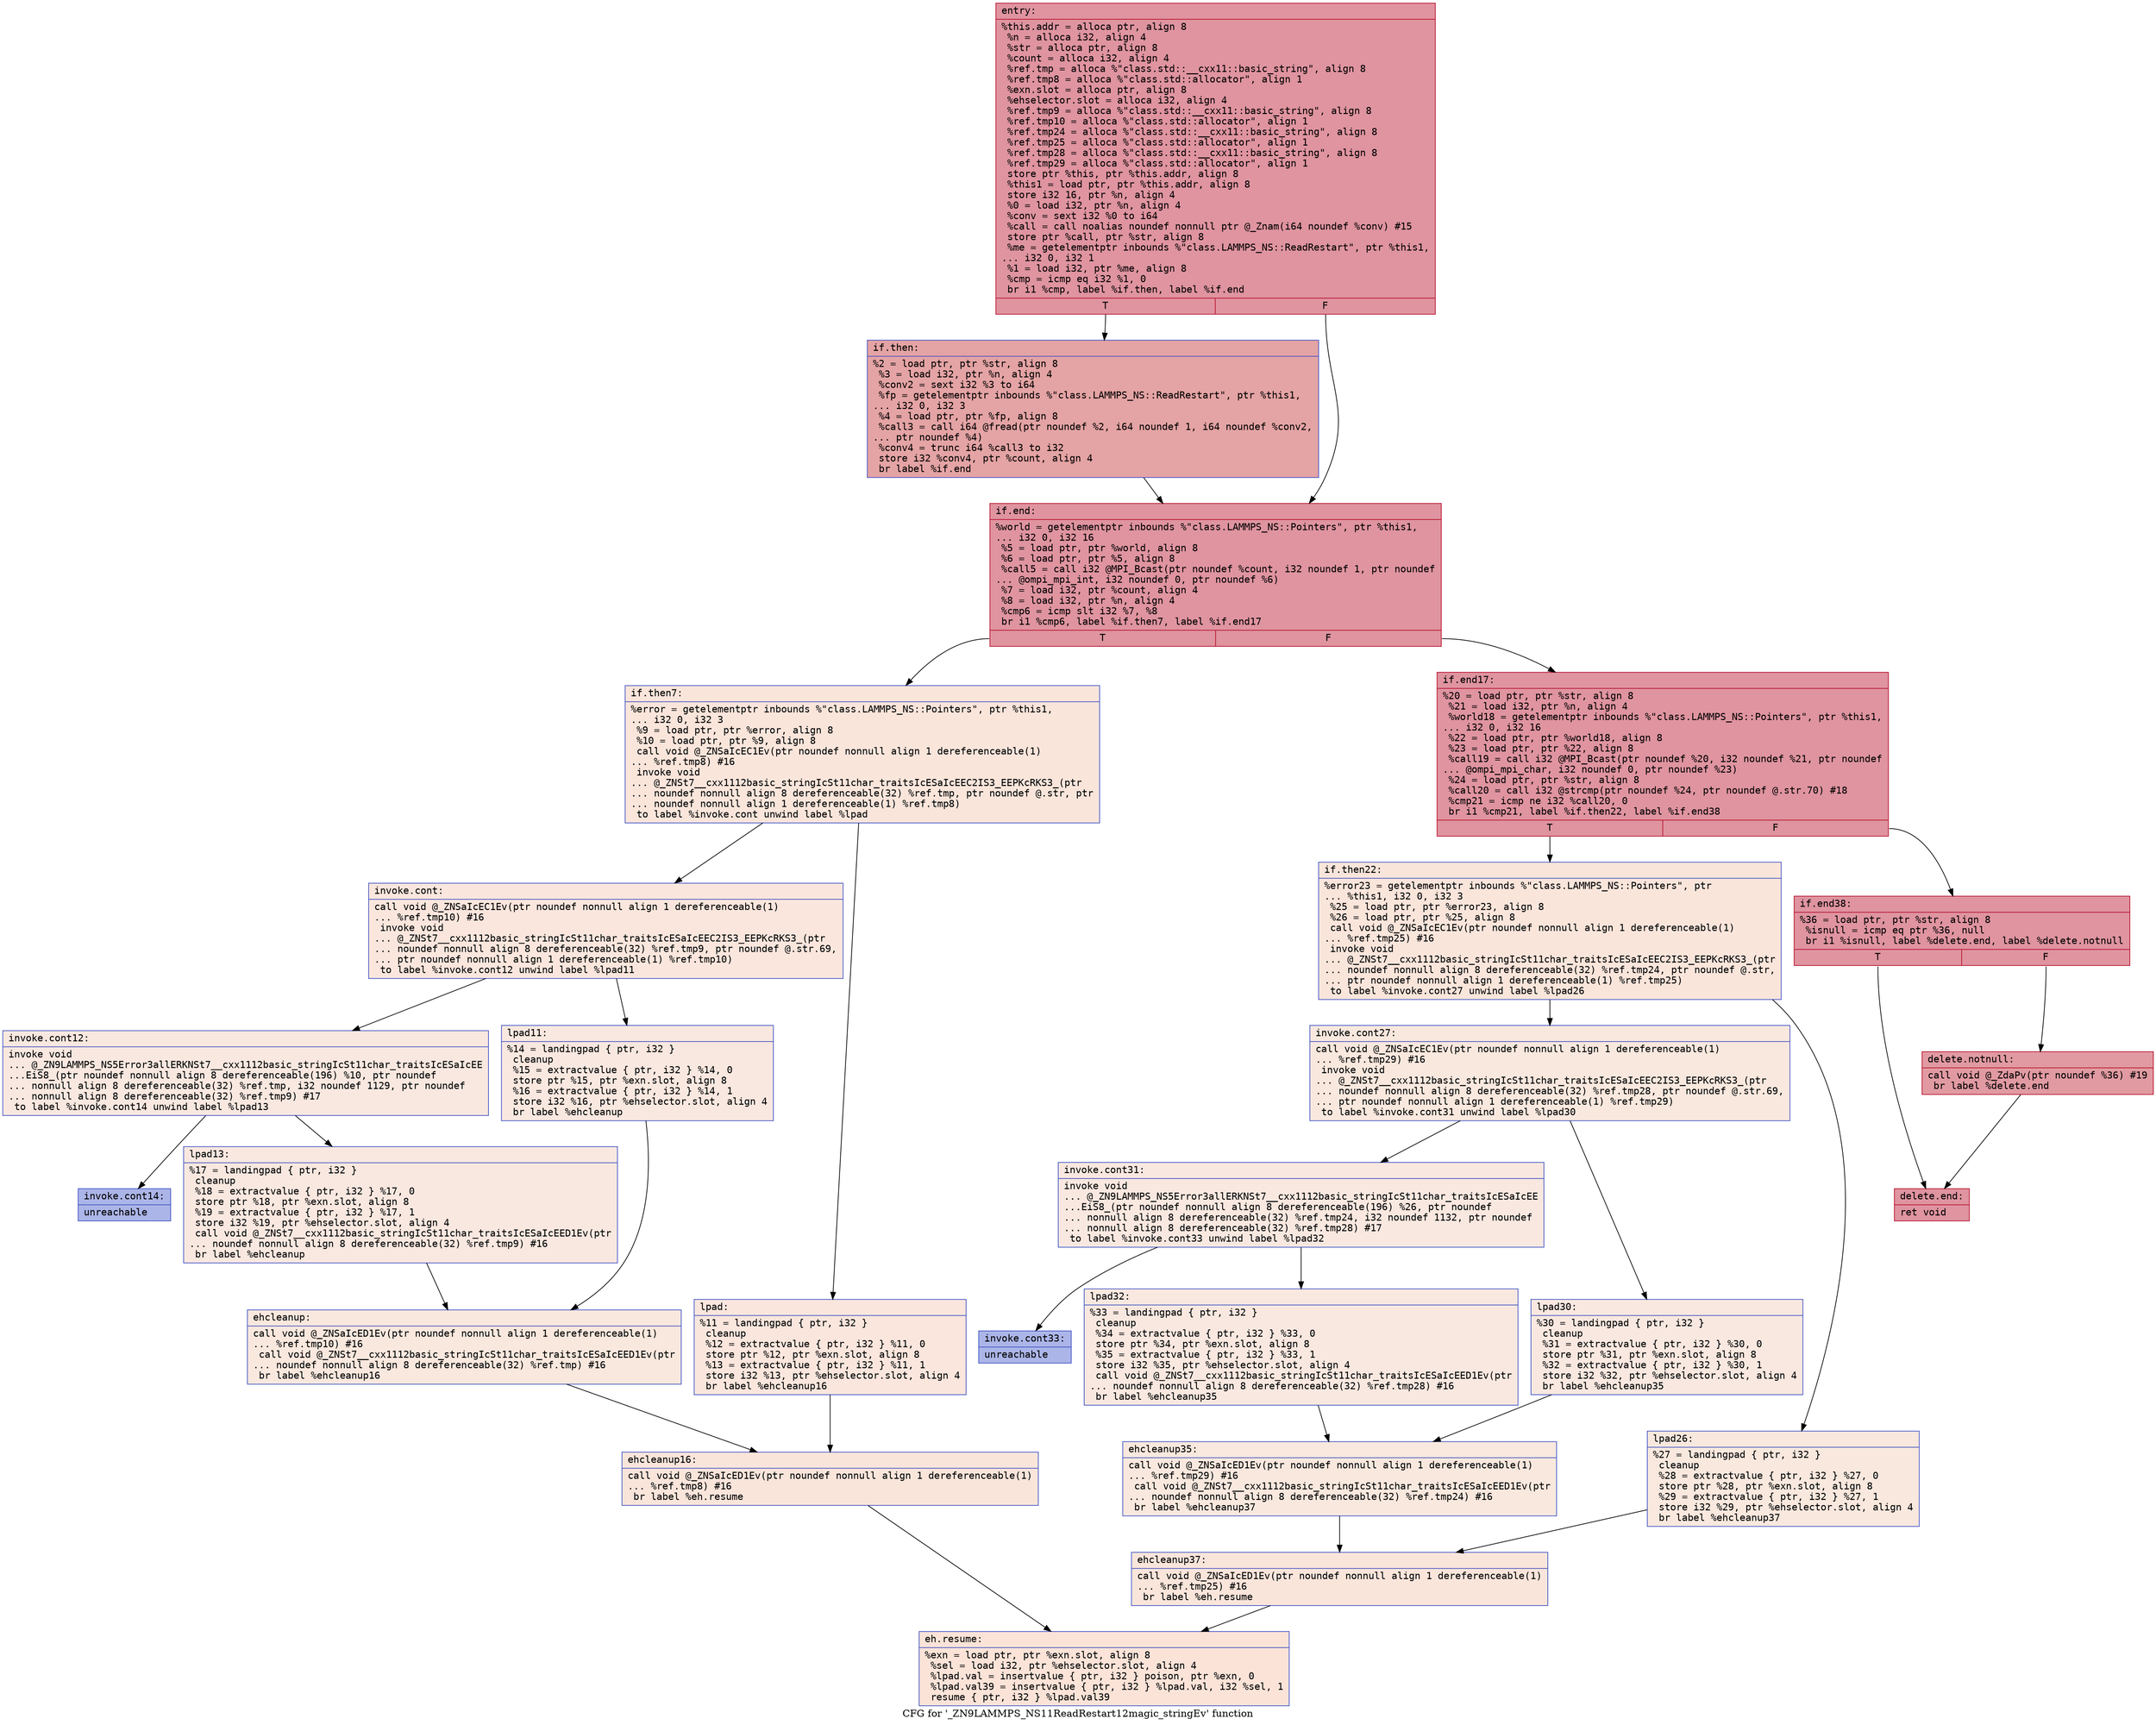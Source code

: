 digraph "CFG for '_ZN9LAMMPS_NS11ReadRestart12magic_stringEv' function" {
	label="CFG for '_ZN9LAMMPS_NS11ReadRestart12magic_stringEv' function";

	Node0x55bc18b99930 [shape=record,color="#b70d28ff", style=filled, fillcolor="#b70d2870" fontname="Courier",label="{entry:\l|  %this.addr = alloca ptr, align 8\l  %n = alloca i32, align 4\l  %str = alloca ptr, align 8\l  %count = alloca i32, align 4\l  %ref.tmp = alloca %\"class.std::__cxx11::basic_string\", align 8\l  %ref.tmp8 = alloca %\"class.std::allocator\", align 1\l  %exn.slot = alloca ptr, align 8\l  %ehselector.slot = alloca i32, align 4\l  %ref.tmp9 = alloca %\"class.std::__cxx11::basic_string\", align 8\l  %ref.tmp10 = alloca %\"class.std::allocator\", align 1\l  %ref.tmp24 = alloca %\"class.std::__cxx11::basic_string\", align 8\l  %ref.tmp25 = alloca %\"class.std::allocator\", align 1\l  %ref.tmp28 = alloca %\"class.std::__cxx11::basic_string\", align 8\l  %ref.tmp29 = alloca %\"class.std::allocator\", align 1\l  store ptr %this, ptr %this.addr, align 8\l  %this1 = load ptr, ptr %this.addr, align 8\l  store i32 16, ptr %n, align 4\l  %0 = load i32, ptr %n, align 4\l  %conv = sext i32 %0 to i64\l  %call = call noalias noundef nonnull ptr @_Znam(i64 noundef %conv) #15\l  store ptr %call, ptr %str, align 8\l  %me = getelementptr inbounds %\"class.LAMMPS_NS::ReadRestart\", ptr %this1,\l... i32 0, i32 1\l  %1 = load i32, ptr %me, align 8\l  %cmp = icmp eq i32 %1, 0\l  br i1 %cmp, label %if.then, label %if.end\l|{<s0>T|<s1>F}}"];
	Node0x55bc18b99930:s0 -> Node0x55bc18b9a9c0[tooltip="entry -> if.then\nProbability 37.50%" ];
	Node0x55bc18b99930:s1 -> Node0x55bc18b9aa30[tooltip="entry -> if.end\nProbability 62.50%" ];
	Node0x55bc18b9a9c0 [shape=record,color="#3d50c3ff", style=filled, fillcolor="#c32e3170" fontname="Courier",label="{if.then:\l|  %2 = load ptr, ptr %str, align 8\l  %3 = load i32, ptr %n, align 4\l  %conv2 = sext i32 %3 to i64\l  %fp = getelementptr inbounds %\"class.LAMMPS_NS::ReadRestart\", ptr %this1,\l... i32 0, i32 3\l  %4 = load ptr, ptr %fp, align 8\l  %call3 = call i64 @fread(ptr noundef %2, i64 noundef 1, i64 noundef %conv2,\l... ptr noundef %4)\l  %conv4 = trunc i64 %call3 to i32\l  store i32 %conv4, ptr %count, align 4\l  br label %if.end\l}"];
	Node0x55bc18b9a9c0 -> Node0x55bc18b9aa30[tooltip="if.then -> if.end\nProbability 100.00%" ];
	Node0x55bc18b9aa30 [shape=record,color="#b70d28ff", style=filled, fillcolor="#b70d2870" fontname="Courier",label="{if.end:\l|  %world = getelementptr inbounds %\"class.LAMMPS_NS::Pointers\", ptr %this1,\l... i32 0, i32 16\l  %5 = load ptr, ptr %world, align 8\l  %6 = load ptr, ptr %5, align 8\l  %call5 = call i32 @MPI_Bcast(ptr noundef %count, i32 noundef 1, ptr noundef\l... @ompi_mpi_int, i32 noundef 0, ptr noundef %6)\l  %7 = load i32, ptr %count, align 4\l  %8 = load i32, ptr %n, align 4\l  %cmp6 = icmp slt i32 %7, %8\l  br i1 %cmp6, label %if.then7, label %if.end17\l|{<s0>T|<s1>F}}"];
	Node0x55bc18b9aa30:s0 -> Node0x55bc18b9b8b0[tooltip="if.end -> if.then7\nProbability 0.00%" ];
	Node0x55bc18b9aa30:s1 -> Node0x55bc18b9b900[tooltip="if.end -> if.end17\nProbability 100.00%" ];
	Node0x55bc18b9b8b0 [shape=record,color="#3d50c3ff", style=filled, fillcolor="#f4c5ad70" fontname="Courier",label="{if.then7:\l|  %error = getelementptr inbounds %\"class.LAMMPS_NS::Pointers\", ptr %this1,\l... i32 0, i32 3\l  %9 = load ptr, ptr %error, align 8\l  %10 = load ptr, ptr %9, align 8\l  call void @_ZNSaIcEC1Ev(ptr noundef nonnull align 1 dereferenceable(1)\l... %ref.tmp8) #16\l  invoke void\l... @_ZNSt7__cxx1112basic_stringIcSt11char_traitsIcESaIcEEC2IS3_EEPKcRKS3_(ptr\l... noundef nonnull align 8 dereferenceable(32) %ref.tmp, ptr noundef @.str, ptr\l... noundef nonnull align 1 dereferenceable(1) %ref.tmp8)\l          to label %invoke.cont unwind label %lpad\l}"];
	Node0x55bc18b9b8b0 -> Node0x55bc18b9bd90[tooltip="if.then7 -> invoke.cont\nProbability 50.00%" ];
	Node0x55bc18b9b8b0 -> Node0x55bc18b9be10[tooltip="if.then7 -> lpad\nProbability 50.00%" ];
	Node0x55bc18b9bd90 [shape=record,color="#3d50c3ff", style=filled, fillcolor="#f3c7b170" fontname="Courier",label="{invoke.cont:\l|  call void @_ZNSaIcEC1Ev(ptr noundef nonnull align 1 dereferenceable(1)\l... %ref.tmp10) #16\l  invoke void\l... @_ZNSt7__cxx1112basic_stringIcSt11char_traitsIcESaIcEEC2IS3_EEPKcRKS3_(ptr\l... noundef nonnull align 8 dereferenceable(32) %ref.tmp9, ptr noundef @.str.69,\l... ptr noundef nonnull align 1 dereferenceable(1) %ref.tmp10)\l          to label %invoke.cont12 unwind label %lpad11\l}"];
	Node0x55bc18b9bd90 -> Node0x55bc18b9c130[tooltip="invoke.cont -> invoke.cont12\nProbability 50.00%" ];
	Node0x55bc18b9bd90 -> Node0x55bc18b9c180[tooltip="invoke.cont -> lpad11\nProbability 50.00%" ];
	Node0x55bc18b9c130 [shape=record,color="#3d50c3ff", style=filled, fillcolor="#f1ccb870" fontname="Courier",label="{invoke.cont12:\l|  invoke void\l... @_ZN9LAMMPS_NS5Error3allERKNSt7__cxx1112basic_stringIcSt11char_traitsIcESaIcEE\l...EiS8_(ptr noundef nonnull align 8 dereferenceable(196) %10, ptr noundef\l... nonnull align 8 dereferenceable(32) %ref.tmp, i32 noundef 1129, ptr noundef\l... nonnull align 8 dereferenceable(32) %ref.tmp9) #17\l          to label %invoke.cont14 unwind label %lpad13\l}"];
	Node0x55bc18b9c130 -> Node0x55bc18b9c0e0[tooltip="invoke.cont12 -> invoke.cont14\nProbability 0.00%" ];
	Node0x55bc18b9c130 -> Node0x55bc18b9c3e0[tooltip="invoke.cont12 -> lpad13\nProbability 100.00%" ];
	Node0x55bc18b9c0e0 [shape=record,color="#3d50c3ff", style=filled, fillcolor="#4358cb70" fontname="Courier",label="{invoke.cont14:\l|  unreachable\l}"];
	Node0x55bc18b9be10 [shape=record,color="#3d50c3ff", style=filled, fillcolor="#f3c7b170" fontname="Courier",label="{lpad:\l|  %11 = landingpad \{ ptr, i32 \}\l          cleanup\l  %12 = extractvalue \{ ptr, i32 \} %11, 0\l  store ptr %12, ptr %exn.slot, align 8\l  %13 = extractvalue \{ ptr, i32 \} %11, 1\l  store i32 %13, ptr %ehselector.slot, align 4\l  br label %ehcleanup16\l}"];
	Node0x55bc18b9be10 -> Node0x55bc18b9c8e0[tooltip="lpad -> ehcleanup16\nProbability 100.00%" ];
	Node0x55bc18b9c180 [shape=record,color="#3d50c3ff", style=filled, fillcolor="#f1ccb870" fontname="Courier",label="{lpad11:\l|  %14 = landingpad \{ ptr, i32 \}\l          cleanup\l  %15 = extractvalue \{ ptr, i32 \} %14, 0\l  store ptr %15, ptr %exn.slot, align 8\l  %16 = extractvalue \{ ptr, i32 \} %14, 1\l  store i32 %16, ptr %ehselector.slot, align 4\l  br label %ehcleanup\l}"];
	Node0x55bc18b9c180 -> Node0x55bc18b9cc30[tooltip="lpad11 -> ehcleanup\nProbability 100.00%" ];
	Node0x55bc18b9c3e0 [shape=record,color="#3d50c3ff", style=filled, fillcolor="#f1ccb870" fontname="Courier",label="{lpad13:\l|  %17 = landingpad \{ ptr, i32 \}\l          cleanup\l  %18 = extractvalue \{ ptr, i32 \} %17, 0\l  store ptr %18, ptr %exn.slot, align 8\l  %19 = extractvalue \{ ptr, i32 \} %17, 1\l  store i32 %19, ptr %ehselector.slot, align 4\l  call void @_ZNSt7__cxx1112basic_stringIcSt11char_traitsIcESaIcEED1Ev(ptr\l... noundef nonnull align 8 dereferenceable(32) %ref.tmp9) #16\l  br label %ehcleanup\l}"];
	Node0x55bc18b9c3e0 -> Node0x55bc18b9cc30[tooltip="lpad13 -> ehcleanup\nProbability 100.00%" ];
	Node0x55bc18b9cc30 [shape=record,color="#3d50c3ff", style=filled, fillcolor="#f2cab570" fontname="Courier",label="{ehcleanup:\l|  call void @_ZNSaIcED1Ev(ptr noundef nonnull align 1 dereferenceable(1)\l... %ref.tmp10) #16\l  call void @_ZNSt7__cxx1112basic_stringIcSt11char_traitsIcESaIcEED1Ev(ptr\l... noundef nonnull align 8 dereferenceable(32) %ref.tmp) #16\l  br label %ehcleanup16\l}"];
	Node0x55bc18b9cc30 -> Node0x55bc18b9c8e0[tooltip="ehcleanup -> ehcleanup16\nProbability 100.00%" ];
	Node0x55bc18b9c8e0 [shape=record,color="#3d50c3ff", style=filled, fillcolor="#f4c5ad70" fontname="Courier",label="{ehcleanup16:\l|  call void @_ZNSaIcED1Ev(ptr noundef nonnull align 1 dereferenceable(1)\l... %ref.tmp8) #16\l  br label %eh.resume\l}"];
	Node0x55bc18b9c8e0 -> Node0x55bc18b9d4e0[tooltip="ehcleanup16 -> eh.resume\nProbability 100.00%" ];
	Node0x55bc18b9b900 [shape=record,color="#b70d28ff", style=filled, fillcolor="#b70d2870" fontname="Courier",label="{if.end17:\l|  %20 = load ptr, ptr %str, align 8\l  %21 = load i32, ptr %n, align 4\l  %world18 = getelementptr inbounds %\"class.LAMMPS_NS::Pointers\", ptr %this1,\l... i32 0, i32 16\l  %22 = load ptr, ptr %world18, align 8\l  %23 = load ptr, ptr %22, align 8\l  %call19 = call i32 @MPI_Bcast(ptr noundef %20, i32 noundef %21, ptr noundef\l... @ompi_mpi_char, i32 noundef 0, ptr noundef %23)\l  %24 = load ptr, ptr %str, align 8\l  %call20 = call i32 @strcmp(ptr noundef %24, ptr noundef @.str.70) #18\l  %cmp21 = icmp ne i32 %call20, 0\l  br i1 %cmp21, label %if.then22, label %if.end38\l|{<s0>T|<s1>F}}"];
	Node0x55bc18b9b900:s0 -> Node0x55bc18b9dca0[tooltip="if.end17 -> if.then22\nProbability 0.00%" ];
	Node0x55bc18b9b900:s1 -> Node0x55bc18b9dcf0[tooltip="if.end17 -> if.end38\nProbability 100.00%" ];
	Node0x55bc18b9dca0 [shape=record,color="#3d50c3ff", style=filled, fillcolor="#f4c5ad70" fontname="Courier",label="{if.then22:\l|  %error23 = getelementptr inbounds %\"class.LAMMPS_NS::Pointers\", ptr\l... %this1, i32 0, i32 3\l  %25 = load ptr, ptr %error23, align 8\l  %26 = load ptr, ptr %25, align 8\l  call void @_ZNSaIcEC1Ev(ptr noundef nonnull align 1 dereferenceable(1)\l... %ref.tmp25) #16\l  invoke void\l... @_ZNSt7__cxx1112basic_stringIcSt11char_traitsIcESaIcEEC2IS3_EEPKcRKS3_(ptr\l... noundef nonnull align 8 dereferenceable(32) %ref.tmp24, ptr noundef @.str,\l... ptr noundef nonnull align 1 dereferenceable(1) %ref.tmp25)\l          to label %invoke.cont27 unwind label %lpad26\l}"];
	Node0x55bc18b9dca0 -> Node0x55bc18b9b040[tooltip="if.then22 -> invoke.cont27\nProbability 50.00%" ];
	Node0x55bc18b9dca0 -> Node0x55bc18b9e520[tooltip="if.then22 -> lpad26\nProbability 50.00%" ];
	Node0x55bc18b9b040 [shape=record,color="#3d50c3ff", style=filled, fillcolor="#f2cab570" fontname="Courier",label="{invoke.cont27:\l|  call void @_ZNSaIcEC1Ev(ptr noundef nonnull align 1 dereferenceable(1)\l... %ref.tmp29) #16\l  invoke void\l... @_ZNSt7__cxx1112basic_stringIcSt11char_traitsIcESaIcEEC2IS3_EEPKcRKS3_(ptr\l... noundef nonnull align 8 dereferenceable(32) %ref.tmp28, ptr noundef @.str.69,\l... ptr noundef nonnull align 1 dereferenceable(1) %ref.tmp29)\l          to label %invoke.cont31 unwind label %lpad30\l}"];
	Node0x55bc18b9b040 -> Node0x55bc18b9e820[tooltip="invoke.cont27 -> invoke.cont31\nProbability 50.00%" ];
	Node0x55bc18b9b040 -> Node0x55bc18b9e870[tooltip="invoke.cont27 -> lpad30\nProbability 50.00%" ];
	Node0x55bc18b9e820 [shape=record,color="#3d50c3ff", style=filled, fillcolor="#f1ccb870" fontname="Courier",label="{invoke.cont31:\l|  invoke void\l... @_ZN9LAMMPS_NS5Error3allERKNSt7__cxx1112basic_stringIcSt11char_traitsIcESaIcEE\l...EiS8_(ptr noundef nonnull align 8 dereferenceable(196) %26, ptr noundef\l... nonnull align 8 dereferenceable(32) %ref.tmp24, i32 noundef 1132, ptr noundef\l... nonnull align 8 dereferenceable(32) %ref.tmp28) #17\l          to label %invoke.cont33 unwind label %lpad32\l}"];
	Node0x55bc18b9e820 -> Node0x55bc18b9e7d0[tooltip="invoke.cont31 -> invoke.cont33\nProbability 0.00%" ];
	Node0x55bc18b9e820 -> Node0x55bc18b9eb90[tooltip="invoke.cont31 -> lpad32\nProbability 100.00%" ];
	Node0x55bc18b9e7d0 [shape=record,color="#3d50c3ff", style=filled, fillcolor="#4358cb70" fontname="Courier",label="{invoke.cont33:\l|  unreachable\l}"];
	Node0x55bc18b9e520 [shape=record,color="#3d50c3ff", style=filled, fillcolor="#f2cab570" fontname="Courier",label="{lpad26:\l|  %27 = landingpad \{ ptr, i32 \}\l          cleanup\l  %28 = extractvalue \{ ptr, i32 \} %27, 0\l  store ptr %28, ptr %exn.slot, align 8\l  %29 = extractvalue \{ ptr, i32 \} %27, 1\l  store i32 %29, ptr %ehselector.slot, align 4\l  br label %ehcleanup37\l}"];
	Node0x55bc18b9e520 -> Node0x55bc18b9f150[tooltip="lpad26 -> ehcleanup37\nProbability 100.00%" ];
	Node0x55bc18b9e870 [shape=record,color="#3d50c3ff", style=filled, fillcolor="#f1ccb870" fontname="Courier",label="{lpad30:\l|  %30 = landingpad \{ ptr, i32 \}\l          cleanup\l  %31 = extractvalue \{ ptr, i32 \} %30, 0\l  store ptr %31, ptr %exn.slot, align 8\l  %32 = extractvalue \{ ptr, i32 \} %30, 1\l  store i32 %32, ptr %ehselector.slot, align 4\l  br label %ehcleanup35\l}"];
	Node0x55bc18b9e870 -> Node0x55bc18b9f4a0[tooltip="lpad30 -> ehcleanup35\nProbability 100.00%" ];
	Node0x55bc18b9eb90 [shape=record,color="#3d50c3ff", style=filled, fillcolor="#f1ccb870" fontname="Courier",label="{lpad32:\l|  %33 = landingpad \{ ptr, i32 \}\l          cleanup\l  %34 = extractvalue \{ ptr, i32 \} %33, 0\l  store ptr %34, ptr %exn.slot, align 8\l  %35 = extractvalue \{ ptr, i32 \} %33, 1\l  store i32 %35, ptr %ehselector.slot, align 4\l  call void @_ZNSt7__cxx1112basic_stringIcSt11char_traitsIcESaIcEED1Ev(ptr\l... noundef nonnull align 8 dereferenceable(32) %ref.tmp28) #16\l  br label %ehcleanup35\l}"];
	Node0x55bc18b9eb90 -> Node0x55bc18b9f4a0[tooltip="lpad32 -> ehcleanup35\nProbability 100.00%" ];
	Node0x55bc18b9f4a0 [shape=record,color="#3d50c3ff", style=filled, fillcolor="#f2cab570" fontname="Courier",label="{ehcleanup35:\l|  call void @_ZNSaIcED1Ev(ptr noundef nonnull align 1 dereferenceable(1)\l... %ref.tmp29) #16\l  call void @_ZNSt7__cxx1112basic_stringIcSt11char_traitsIcESaIcEED1Ev(ptr\l... noundef nonnull align 8 dereferenceable(32) %ref.tmp24) #16\l  br label %ehcleanup37\l}"];
	Node0x55bc18b9f4a0 -> Node0x55bc18b9f150[tooltip="ehcleanup35 -> ehcleanup37\nProbability 100.00%" ];
	Node0x55bc18b9f150 [shape=record,color="#3d50c3ff", style=filled, fillcolor="#f4c5ad70" fontname="Courier",label="{ehcleanup37:\l|  call void @_ZNSaIcED1Ev(ptr noundef nonnull align 1 dereferenceable(1)\l... %ref.tmp25) #16\l  br label %eh.resume\l}"];
	Node0x55bc18b9f150 -> Node0x55bc18b9d4e0[tooltip="ehcleanup37 -> eh.resume\nProbability 100.00%" ];
	Node0x55bc18b9dcf0 [shape=record,color="#b70d28ff", style=filled, fillcolor="#b70d2870" fontname="Courier",label="{if.end38:\l|  %36 = load ptr, ptr %str, align 8\l  %isnull = icmp eq ptr %36, null\l  br i1 %isnull, label %delete.end, label %delete.notnull\l|{<s0>T|<s1>F}}"];
	Node0x55bc18b9dcf0:s0 -> Node0x55bc18b9fed0[tooltip="if.end38 -> delete.end\nProbability 37.50%" ];
	Node0x55bc18b9dcf0:s1 -> Node0x55bc18b9ff20[tooltip="if.end38 -> delete.notnull\nProbability 62.50%" ];
	Node0x55bc18b9ff20 [shape=record,color="#b70d28ff", style=filled, fillcolor="#bb1b2c70" fontname="Courier",label="{delete.notnull:\l|  call void @_ZdaPv(ptr noundef %36) #19\l  br label %delete.end\l}"];
	Node0x55bc18b9ff20 -> Node0x55bc18b9fed0[tooltip="delete.notnull -> delete.end\nProbability 100.00%" ];
	Node0x55bc18b9fed0 [shape=record,color="#b70d28ff", style=filled, fillcolor="#b70d2870" fontname="Courier",label="{delete.end:\l|  ret void\l}"];
	Node0x55bc18b9d4e0 [shape=record,color="#3d50c3ff", style=filled, fillcolor="#f6bfa670" fontname="Courier",label="{eh.resume:\l|  %exn = load ptr, ptr %exn.slot, align 8\l  %sel = load i32, ptr %ehselector.slot, align 4\l  %lpad.val = insertvalue \{ ptr, i32 \} poison, ptr %exn, 0\l  %lpad.val39 = insertvalue \{ ptr, i32 \} %lpad.val, i32 %sel, 1\l  resume \{ ptr, i32 \} %lpad.val39\l}"];
}
